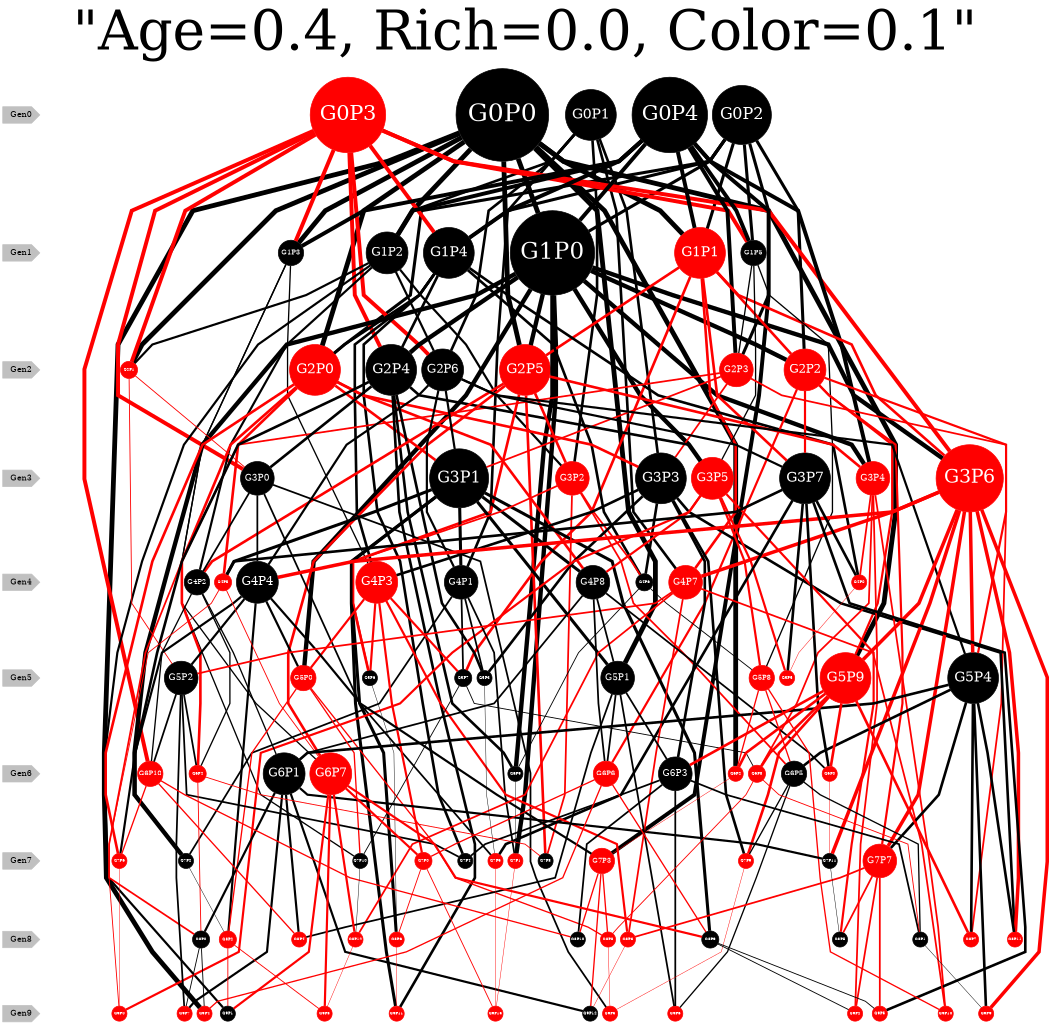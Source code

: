 graph "Age=0.4, Rich=0.0, Color=0.1" {
    label = <<FONT POINT-SIZE="80">"Age=0.4, Rich=0.0, Color=0.1"</FONT>>;
    labelloc=tp; rankdir=TD;graph [size=7, ratio=expand, splines=polyline, nodesep=0.1, ranksep=1];node[color=black style=filled shape=circle fontcolor=white fixedsize=true fontsize=4];edge[penwidth=.1];
    subgraph Generations {
        node[color=grey style=filled fontsize=12 shape=cds fontcolor=black fixedsize=false];edge[style=invis]
        Gen0 -- Gen1 -- Gen2 -- Gen3 -- Gen4 -- Gen5 -- Gen6 -- Gen7 -- Gen8 -- Gen9;
    }
    {rank=same;Gen0;G0P0;G0P1;G0P2;G0P3;G0P4;}
    {rank=same;Gen1;G1P0;G1P1;G1P2;G1P3;G1P4;G1P5;}
    {rank=same;Gen2;G2P0;G2P1;G2P2;G2P3;G2P4;G2P5;G2P6;}
    {rank=same;Gen3;G3P0;G3P1;G3P2;G3P3;G3P4;G3P5;G3P6;G3P7;}
    {rank=same;Gen4;G4P0;G4P1;G4P2;G4P3;G4P4;G4P5;G4P6;G4P7;G4P8;}
    {rank=same;Gen5;G5P0;G5P1;G5P2;G5P3;G5P4;G5P5;G5P6;G5P7;G5P8;G5P9;}
    {rank=same;Gen6;G6P0;G6P1;G6P2;G6P3;G6P4;G6P5;G6P6;G6P7;G6P8;G6P9;G6P10;}
    {rank=same;Gen7;G7P0;G7P1;G7P2;G7P3;G7P4;G7P5;G7P6;G7P7;G7P8;G7P9;G7P10;G7P11;}
    {rank=same;Gen8;G8P0;G8P1;G8P2;G8P3;G8P4;G8P5;G8P6;G8P7;G8P8;G8P9;G8P10;G8P11;G8P12;}
    {rank=same;Gen9;G9P0;G9P1;G9P2;G9P3;G9P4;G9P5;G9P6;G9P7;G9P8;G9P9;G9P10;G9P11;G9P12;G9P13;}
    G0P0 -- G1P0[color=black penwidth=7.0212765];
    G0P0 -- G1P1[color=black penwidth=7.0212765];
    G0P0 -- G1P2[color=black penwidth=7.0212765];
    G0P0 -- G1P3[color=black penwidth=7.0212765];
    G0P0 -- G2P0[color=black penwidth=7.0212765];
    G0P0 -- G2P1[color=black penwidth=7.0212765];
    G0P0 -- G2P5[color=black penwidth=7.0212765];
    G0P0 -- G5P1[color=black penwidth=7.0212765];
    G0P0 -- G5P9[color=black penwidth=7.0212765];
    G0P0 -- G6P2[color=black penwidth=7.0212765];
    G0P0 -- G9P4[color=black penwidth=7.0212765];
    G0P1 -- G1P2[color=black penwidth=3.8297873];
    G0P1 -- G2P6[color=black penwidth=3.8297873];
    G0P1 -- G3P2[color=black penwidth=3.8297873];
    G0P1 -- G3P3[color=black penwidth=3.8297873];
    G0P1 -- G4P1[color=black penwidth=3.8297873];
    G0P1 -- G4P7[color=black penwidth=3.8297873];
    G0P2 -- G1P0[color=black penwidth=4.468085];
    G0P2 -- G1P1[color=black penwidth=4.468085];
    G0P2 -- G1P4[color=black penwidth=4.468085];
    G0P2 -- G1P5[color=black penwidth=4.468085];
    G0P2 -- G2P0[color=black penwidth=4.468085];
    G0P2 -- G2P2[color=black penwidth=4.468085];
    G0P2 -- G2P3[color=black penwidth=4.468085];
    G0P3 -- G1P3[color=red penwidth=5.744681];
    G0P3 -- G1P4[color=red penwidth=5.744681];
    G0P3 -- G1P5[color=red penwidth=5.744681];
    G0P3 -- G2P1[color=red penwidth=5.744681];
    G0P3 -- G2P4[color=red penwidth=5.744681];
    G0P3 -- G2P6[color=red penwidth=5.744681];
    G0P3 -- G3P0[color=red penwidth=5.744681];
    G0P3 -- G3P6[color=red penwidth=5.744681];
    G0P3 -- G6P10[color=red penwidth=5.744681];
    G0P4 -- G1P0[color=black penwidth=5.744681];
    G0P4 -- G1P1[color=black penwidth=5.744681];
    G0P4 -- G1P2[color=black penwidth=5.744681];
    G0P4 -- G1P3[color=black penwidth=5.744681];
    G0P4 -- G1P4[color=black penwidth=5.744681];
    G0P4 -- G1P5[color=black penwidth=5.744681];
    G0P4 -- G2P3[color=black penwidth=5.744681];
    G0P4 -- G3P4[color=black penwidth=5.744681];
    G0P4 -- G7P3[color=black penwidth=5.744681];
    G1P0 -- G2P2[color=black penwidth=6.382979];
    G1P0 -- G2P4[color=black penwidth=6.382979];
    G1P0 -- G2P5[color=black penwidth=6.382979];
    G1P0 -- G3P4[color=black penwidth=6.382979];
    G1P0 -- G3P5[color=black penwidth=6.382979];
    G1P0 -- G3P6[color=black penwidth=6.382979];
    G1P0 -- G5P0[color=black penwidth=6.382979];
    G1P0 -- G6P9[color=black penwidth=6.382979];
    G1P0 -- G7P1[color=black penwidth=6.382979];
    G1P0 -- G7P2[color=black penwidth=6.382979];
    G1P1 -- G2P2[color=red penwidth=3.8297873];
    G1P1 -- G2P5[color=red penwidth=3.8297873];
    G1P1 -- G3P6[color=red penwidth=3.8297873];
    G1P1 -- G3P7[color=red penwidth=3.8297873];
    G1P1 -- G4P7[color=red penwidth=3.8297873];
    G1P1 -- G5P7[color=red penwidth=3.8297873];
    G1P2 -- G2P1[color=black penwidth=3.1914895];
    G1P2 -- G2P6[color=black penwidth=3.1914895];
    G1P2 -- G3P2[color=black penwidth=3.1914895];
    G1P2 -- G4P2[color=black penwidth=3.1914895];
    G1P2 -- G9P1[color=black penwidth=3.1914895];
    G1P3 -- G4P3[color=black penwidth=1.9148936];
    G1P3 -- G6P7[color=black penwidth=1.9148936];
    G1P3 -- G7P10[color=black penwidth=1.9148936];
    G1P4 -- G2P0[color=black penwidth=3.8297873];
    G1P4 -- G2P4[color=black penwidth=3.8297873];
    G1P4 -- G4P0[color=black penwidth=3.8297873];
    G1P4 -- G4P3[color=black penwidth=3.8297873];
    G1P4 -- G4P6[color=black penwidth=3.8297873];
    G1P4 -- G7P4[color=black penwidth=3.8297873];
    G1P5 -- G2P3[color=black penwidth=1.9148936];
    G1P5 -- G3P5[color=black penwidth=1.9148936];
    G1P5 -- G5P8[color=black penwidth=1.9148936];
    G2P0 -- G3P1[color=red penwidth=3.8297873];
    G2P0 -- G3P3[color=red penwidth=3.8297873];
    G2P0 -- G4P5[color=red penwidth=3.8297873];
    G2P0 -- G4P8[color=red penwidth=3.8297873];
    G2P0 -- G6P4[color=red penwidth=3.8297873];
    G2P0 -- G7P6[color=red penwidth=3.8297873];
    G2P1 -- G3P0[color=red penwidth=1.2765957];
    G2P1 -- G5P2[color=red penwidth=1.2765957];
    G2P2 -- G3P7[color=red penwidth=3.1914895];
    G2P2 -- G5P4[color=red penwidth=3.1914895];
    G2P2 -- G5P9[color=red penwidth=3.1914895];
    G2P2 -- G6P6[color=red penwidth=3.1914895];
    G2P2 -- G7P7[color=red penwidth=3.1914895];
    G2P3 -- G3P1[color=red penwidth=2.5531914];
    G2P3 -- G3P3[color=red penwidth=2.5531914];
    G2P3 -- G8P0[color=red penwidth=2.5531914];
    G2P3 -- G8P7[color=red penwidth=2.5531914];
    G2P4 -- G3P0[color=black penwidth=3.8297873];
    G2P4 -- G3P5[color=black penwidth=3.8297873];
    G2P4 -- G5P3[color=black penwidth=3.8297873];
    G2P4 -- G6P9[color=black penwidth=3.8297873];
    G2P4 -- G7P2[color=black penwidth=3.8297873];
    G2P4 -- G9P11[color=black penwidth=3.8297873];
    G2P5 -- G3P2[color=red penwidth=3.8297873];
    G2P5 -- G3P4[color=red penwidth=3.8297873];
    G2P5 -- G4P2[color=red penwidth=3.8297873];
    G2P5 -- G5P6[color=red penwidth=3.8297873];
    G2P5 -- G6P7[color=red penwidth=3.8297873];
    G2P5 -- G7P8[color=red penwidth=3.8297873];
    G2P6 -- G3P1[color=black penwidth=3.1914895];
    G2P6 -- G3P7[color=black penwidth=3.1914895];
    G2P6 -- G4P1[color=black penwidth=3.1914895];
    G2P6 -- G4P4[color=black penwidth=3.1914895];
    G2P6 -- G5P4[color=black penwidth=3.1914895];
    G3P0 -- G4P2[color=black penwidth=2.5531914];
    G3P0 -- G4P4[color=black penwidth=2.5531914];
    G3P0 -- G7P5[color=black penwidth=2.5531914];
    G3P0 -- G9P3[color=black penwidth=2.5531914];
    G3P1 -- G4P1[color=black penwidth=4.468085];
    G3P1 -- G4P5[color=black penwidth=4.468085];
    G3P1 -- G4P8[color=black penwidth=4.468085];
    G3P1 -- G5P1[color=black penwidth=4.468085];
    G3P1 -- G8P6[color=black penwidth=4.468085];
    G3P1 -- G8P9[color=black penwidth=4.468085];
    G3P1 -- G9P11[color=black penwidth=4.468085];
    G3P2 -- G4P6[color=red penwidth=2.5531914];
    G3P2 -- G5P6[color=red penwidth=2.5531914];
    G3P2 -- G6P5[color=red penwidth=2.5531914];
    G3P2 -- G7P8[color=red penwidth=2.5531914];
    G3P3 -- G4P3[color=black penwidth=3.8297873];
    G3P3 -- G4P6[color=black penwidth=3.8297873];
    G3P3 -- G5P3[color=black penwidth=3.8297873];
    G3P3 -- G6P3[color=black penwidth=3.8297873];
    G3P3 -- G7P9[color=black penwidth=3.8297873];
    G3P3 -- G8P11[color=black penwidth=3.8297873];
    G3P4 -- G4P0[color=red penwidth=2.5531914];
    G3P4 -- G6P8[color=red penwidth=2.5531914];
    G3P4 -- G9P2[color=red penwidth=2.5531914];
    G3P4 -- G9P10[color=red penwidth=2.5531914];
    G3P5 -- G4P8[color=red penwidth=3.1914895];
    G3P5 -- G5P5[color=red penwidth=3.1914895];
    G3P5 -- G5P8[color=red penwidth=3.1914895];
    G3P5 -- G8P5[color=red penwidth=3.1914895];
    G3P5 -- G9P0[color=red penwidth=3.1914895];
    G3P6 -- G4P4[color=red penwidth=5.106383];
    G3P6 -- G4P7[color=red penwidth=5.106383];
    G3P6 -- G5P4[color=red penwidth=5.106383];
    G3P6 -- G5P9[color=red penwidth=5.106383];
    G3P6 -- G7P7[color=red penwidth=5.106383];
    G3P6 -- G7P11[color=red penwidth=5.106383];
    G3P6 -- G8P11[color=red penwidth=5.106383];
    G3P6 -- G9P9[color=red penwidth=5.106383];
    G3P7 -- G4P0[color=black penwidth=3.8297873];
    G3P7 -- G4P5[color=black penwidth=3.8297873];
    G3P7 -- G5P5[color=black penwidth=3.8297873];
    G3P7 -- G6P0[color=black penwidth=3.8297873];
    G3P7 -- G7P5[color=black penwidth=3.8297873];
    G3P7 -- G9P5[color=black penwidth=3.8297873];
    G4P0 -- G5P5[color=red penwidth=0.63829786];
    G4P1 -- G5P3[color=black penwidth=2.5531914];
    G4P1 -- G5P7[color=black penwidth=2.5531914];
    G4P1 -- G7P1[color=black penwidth=2.5531914];
    G4P1 -- G7P2[color=black penwidth=2.5531914];
    G4P2 -- G6P1[color=black penwidth=1.9148936];
    G4P2 -- G6P4[color=black penwidth=1.9148936];
    G4P2 -- G6P10[color=black penwidth=1.9148936];
    G4P3 -- G5P0[color=red penwidth=3.1914895];
    G4P3 -- G5P6[color=red penwidth=3.1914895];
    G4P3 -- G5P7[color=red penwidth=3.1914895];
    G4P3 -- G7P0[color=red penwidth=3.1914895];
    G4P3 -- G8P3[color=red penwidth=3.1914895];
    G4P4 -- G5P0[color=black penwidth=3.1914895];
    G4P4 -- G5P2[color=black penwidth=3.1914895];
    G4P4 -- G7P3[color=black penwidth=3.1914895];
    G4P4 -- G7P6[color=black penwidth=3.1914895];
    G4P4 -- G8P2[color=black penwidth=3.1914895];
    G4P5 -- G6P7[color=red penwidth=1.2765957];
    G4P5 -- G9P0[color=red penwidth=1.2765957];
    G4P6 -- G5P8[color=black penwidth=1.2765957];
    G4P6 -- G6P9[color=black penwidth=1.2765957];
    G4P7 -- G5P2[color=red penwidth=2.5531914];
    G4P7 -- G8P3[color=red penwidth=2.5531914];
    G4P7 -- G8P12[color=red penwidth=2.5531914];
    G4P7 -- G9P10[color=red penwidth=2.5531914];
    G4P8 -- G5P1[color=black penwidth=2.5531914];
    G4P8 -- G6P0[color=black penwidth=2.5531914];
    G4P8 -- G6P1[color=black penwidth=2.5531914];
    G4P8 -- G6P6[color=black penwidth=2.5531914];
    G5P0 -- G7P10[color=red penwidth=1.9148936];
    G5P0 -- G8P2[color=red penwidth=1.9148936];
    G5P0 -- G8P8[color=red penwidth=1.9148936];
    G5P1 -- G6P3[color=black penwidth=2.5531914];
    G5P1 -- G6P6[color=black penwidth=2.5531914];
    G5P1 -- G8P4[color=black penwidth=2.5531914];
    G5P1 -- G9P6[color=black penwidth=2.5531914];
    G5P2 -- G6P4[color=black penwidth=2.5531914];
    G5P2 -- G6P10[color=black penwidth=2.5531914];
    G5P2 -- G7P4[color=black penwidth=2.5531914];
    G5P2 -- G9P7[color=black penwidth=2.5531914];
    G5P3 -- G7P5[color=black penwidth=0.63829786];
    G5P4 -- G6P1[color=black penwidth=3.8297873];
    G5P4 -- G6P5[color=black penwidth=3.8297873];
    G5P4 -- G7P7[color=black penwidth=3.8297873];
    G5P4 -- G8P7[color=black penwidth=3.8297873];
    G5P4 -- G8P11[color=black penwidth=3.8297873];
    G5P4 -- G9P9[color=black penwidth=3.8297873];
    G5P6 -- G8P6[color=black penwidth=0.63829786];
    G5P7 -- G6P8[color=black penwidth=1.2765957];
    G5P7 -- G7P10[color=black penwidth=1.2765957];
    G5P8 -- G6P2[color=red penwidth=1.9148936];
    G5P8 -- G6P5[color=red penwidth=1.9148936];
    G5P8 -- G9P10[color=red penwidth=1.9148936];
    G5P9 -- G6P0[color=red penwidth=3.8297873];
    G5P9 -- G6P2[color=red penwidth=3.8297873];
    G5P9 -- G6P3[color=red penwidth=3.8297873];
    G5P9 -- G6P8[color=red penwidth=3.8297873];
    G5P9 -- G7P9[color=red penwidth=3.8297873];
    G5P9 -- G8P7[color=red penwidth=3.8297873];
    G6P0 -- G7P11[color=red penwidth=0.63829786];
    G6P1 -- G7P11[color=black penwidth=3.1914895];
    G6P1 -- G8P0[color=black penwidth=3.1914895];
    G6P1 -- G8P4[color=black penwidth=3.1914895];
    G6P1 -- G9P7[color=black penwidth=3.1914895];
    G6P1 -- G9P12[color=black penwidth=3.1914895];
    G6P2 -- G7P3[color=red penwidth=0.63829786];
    G6P3 -- G7P4[color=black penwidth=2.5531914];
    G6P3 -- G8P1[color=black penwidth=2.5531914];
    G6P3 -- G8P10[color=black penwidth=2.5531914];
    G6P3 -- G9P6[color=black penwidth=2.5531914];
    G6P4 -- G7P8[color=red penwidth=1.2765957];
    G6P4 -- G8P0[color=red penwidth=1.2765957];
    G6P5 -- G7P9[color=black penwidth=1.9148936];
    G6P5 -- G8P1[color=black penwidth=1.9148936];
    G6P5 -- G9P6[color=black penwidth=1.9148936];
    G6P6 -- G7P0[color=red penwidth=1.9148936];
    G6P6 -- G8P9[color=red penwidth=1.9148936];
    G6P6 -- G9P4[color=red penwidth=1.9148936];
    G6P7 -- G7P0[color=red penwidth=3.1914895];
    G6P7 -- G8P9[color=red penwidth=3.1914895];
    G6P7 -- G8P12[color=red penwidth=3.1914895];
    G6P7 -- G9P1[color=red penwidth=3.1914895];
    G6P7 -- G9P8[color=red penwidth=3.1914895];
    G6P8 -- G8P1[color=red penwidth=1.2765957];
    G6P8 -- G8P8[color=red penwidth=1.2765957];
    G6P9 -- G7P1[color=black penwidth=0.63829786];
    G6P10 -- G7P6[color=red penwidth=1.9148936];
    G6P10 -- G8P4[color=red penwidth=1.9148936];
    G6P10 -- G8P10[color=red penwidth=1.9148936];
    G7P0 -- G8P6[color=red penwidth=1.2765957];
    G7P0 -- G9P13[color=red penwidth=1.2765957];
    G7P1 -- G9P13[color=red penwidth=0.63829786];
    G7P2 -- G8P2[color=black penwidth=0.63829786];
    G7P3 -- G8P8[color=red penwidth=1.9148936];
    G7P3 -- G8P10[color=red penwidth=1.9148936];
    G7P3 -- G9P12[color=red penwidth=1.9148936];
    G7P5 -- G9P13[color=red penwidth=0.63829786];
    G7P6 -- G9P0[color=red penwidth=0.63829786];
    G7P7 -- G8P3[color=red penwidth=2.5531914];
    G7P7 -- G8P5[color=red penwidth=2.5531914];
    G7P7 -- G9P2[color=red penwidth=2.5531914];
    G7P7 -- G9P5[color=red penwidth=2.5531914];
    G7P9 -- G9P3[color=red penwidth=0.63829786];
    G7P10 -- G8P12[color=black penwidth=0.63829786];
    G7P11 -- G8P5[color=black penwidth=0.63829786];
    G8P0 -- G9P4[color=black penwidth=1.2765957];
    G8P0 -- G9P7[color=black penwidth=1.2765957];
    G8P1 -- G9P9[color=black penwidth=0.63829786];
    G8P2 -- G9P1[color=red penwidth=1.2765957];
    G8P2 -- G9P8[color=red penwidth=1.2765957];
    G8P3 -- G9P12[color=red penwidth=0.63829786];
    G8P6 -- G9P11[color=red penwidth=0.63829786];
    G8P8 -- G9P3[color=red penwidth=0.63829786];
    G8P9 -- G9P2[color=black penwidth=1.2765957];
    G8P9 -- G9P5[color=black penwidth=1.2765957];
    G8P12 -- G9P8[color=red penwidth=0.63829786];
    G0P0 [color=black]
    G0P1 [color=black]
    G0P2 [color=black]
    G0P3 [color=red]
    G0P4 [color=black]
    G1P0 [color=black]
    G1P1 [color=red]
    G1P2 [color=black]
    G1P3 [color=black]
    G1P4 [color=black]
    G1P5 [color=black]
    G2P0 [color=red]
    G2P1 [color=red]
    G2P2 [color=red]
    G2P3 [color=red]
    G2P4 [color=black]
    G2P5 [color=red]
    G2P6 [color=black]
    G3P0 [color=black]
    G3P1 [color=black]
    G3P2 [color=red]
    G3P3 [color=black]
    G3P4 [color=red]
    G3P5 [color=red]
    G3P6 [color=red]
    G3P7 [color=black]
    G4P0 [color=red]
    G4P1 [color=black]
    G4P2 [color=black]
    G4P3 [color=red]
    G4P4 [color=black]
    G4P5 [color=red]
    G4P6 [color=black]
    G4P7 [color=red]
    G4P8 [color=black]
    G5P0 [color=red]
    G5P1 [color=black]
    G5P2 [color=black]
    G5P3 [color=black]
    G5P4 [color=black]
    G5P5 [color=red]
    G5P6 [color=black]
    G5P7 [color=black]
    G5P8 [color=red]
    G5P9 [color=red]
    G6P0 [color=red]
    G6P1 [color=black]
    G6P2 [color=red]
    G6P3 [color=black]
    G6P4 [color=red]
    G6P5 [color=black]
    G6P6 [color=red]
    G6P7 [color=red]
    G6P8 [color=red]
    G6P9 [color=black]
    G6P10 [color=red]
    G7P0 [color=red]
    G7P1 [color=red]
    G7P2 [color=black]
    G7P3 [color=red]
    G7P4 [color=black]
    G7P5 [color=red]
    G7P6 [color=red]
    G7P7 [color=red]
    G7P8 [color=black]
    G7P9 [color=red]
    G7P10 [color=black]
    G7P11 [color=black]
    G8P0 [color=black]
    G8P1 [color=black]
    G8P2 [color=red]
    G8P3 [color=red]
    G8P4 [color=red]
    G8P5 [color=black]
    G8P6 [color=red]
    G8P7 [color=red]
    G8P8 [color=red]
    G8P9 [color=black]
    G8P10 [color=black]
    G8P11 [color=red]
    G8P12 [color=red]
    G9P0 [color=red]
    G9P1 [color=black]
    G9P2 [color=red]
    G9P3 [color=red]
    G9P4 [color=red]
    G9P5 [color=red]
    G9P6 [color=red]
    G9P7 [color=red]
    G9P8 [color=red]
    G9P9 [color=red]
    G9P10 [color=red]
    G9P11 [color=red]
    G9P12 [color=black]
    G9P13 [color=red]
    G0P0 [width=1.8723404 fontsize=37]
    G0P1 [width=1.0212766 fontsize=20]
    G0P2 [width=1.1914893 fontsize=23]
    G0P3 [width=1.531915 fontsize=30]
    G0P4 [width=1.531915 fontsize=30]
    G1P0 [width=1.7021277 fontsize=34]
    G1P1 [width=1.0212766 fontsize=20]
    G1P2 [width=0.85106385 fontsize=17]
    G1P3 [width=0.5106383 fontsize=10]
    G1P4 [width=1.0212766 fontsize=20]
    G1P5 [width=0.5106383 fontsize=10]
    G2P0 [width=1.0212766 fontsize=20]
    G2P1 [width=0.34042552 fontsize=6]
    G2P2 [width=0.85106385 fontsize=17]
    G2P3 [width=0.68085104 fontsize=13]
    G2P4 [width=1.0212766 fontsize=20]
    G2P5 [width=1.0212766 fontsize=20]
    G2P6 [width=0.85106385 fontsize=17]
    G3P0 [width=0.68085104 fontsize=13]
    G3P1 [width=1.1914893 fontsize=23]
    G3P2 [width=0.68085104 fontsize=13]
    G3P3 [width=1.0212766 fontsize=20]
    G3P4 [width=0.68085104 fontsize=13]
    G3P5 [width=0.85106385 fontsize=17]
    G3P6 [width=1.3617021 fontsize=27]
    G3P7 [width=1.0212766 fontsize=20]
    G4P0 [width=0.3 fontsize=6]
    G4P1 [width=0.68085104 fontsize=13]
    G4P2 [width=0.5106383 fontsize=10]
    G4P3 [width=0.85106385 fontsize=17]
    G4P4 [width=0.85106385 fontsize=17]
    G4P5 [width=0.34042552 fontsize=6]
    G4P6 [width=0.34042552 fontsize=6]
    G4P7 [width=0.68085104 fontsize=13]
    G4P8 [width=0.68085104 fontsize=13]
    G5P0 [width=0.5106383 fontsize=10]
    G5P1 [width=0.68085104 fontsize=13]
    G5P2 [width=0.68085104 fontsize=13]
    G5P3 [width=0.3 fontsize=6]
    G5P4 [width=1.0212766 fontsize=20]
    G5P5 [width=0.3 fontsize=6]
    G5P6 [width=0.3 fontsize=6]
    G5P7 [width=0.34042552 fontsize=6]
    G5P8 [width=0.5106383 fontsize=10]
    G5P9 [width=1.0212766 fontsize=20]
    G6P0 [width=0.3 fontsize=6]
    G6P1 [width=0.85106385 fontsize=17]
    G6P2 [width=0.3 fontsize=6]
    G6P3 [width=0.68085104 fontsize=13]
    G6P4 [width=0.34042552 fontsize=6]
    G6P5 [width=0.5106383 fontsize=10]
    G6P6 [width=0.5106383 fontsize=10]
    G6P7 [width=0.85106385 fontsize=17]
    G6P8 [width=0.34042552 fontsize=6]
    G6P9 [width=0.3 fontsize=6]
    G6P10 [width=0.5106383 fontsize=10]
    G7P0 [width=0.34042552 fontsize=6]
    G7P1 [width=0.3 fontsize=6]
    G7P2 [width=0.3 fontsize=6]
    G7P3 [width=0.5106383 fontsize=10]
    G7P4 [width=0.3 fontsize=6]
    G7P5 [width=0.3 fontsize=6]
    G7P6 [width=0.3 fontsize=6]
    G7P7 [width=0.68085104 fontsize=13]
    G7P8 [width=0.3 fontsize=6]
    G7P9 [width=0.3 fontsize=6]
    G7P10 [width=0.3 fontsize=6]
    G7P11 [width=0.3 fontsize=6]
    G8P0 [width=0.34042552 fontsize=6]
    G8P1 [width=0.3 fontsize=6]
    G8P2 [width=0.34042552 fontsize=6]
    G8P3 [width=0.3 fontsize=6]
    G8P4 [width=0.3 fontsize=6]
    G8P5 [width=0.3 fontsize=6]
    G8P6 [width=0.3 fontsize=6]
    G8P7 [width=0.3 fontsize=6]
    G8P8 [width=0.3 fontsize=6]
    G8P9 [width=0.34042552 fontsize=6]
    G8P10 [width=0.3 fontsize=6]
    G8P11 [width=0.3 fontsize=6]
    G8P12 [width=0.3 fontsize=6]
    G9P0 [width=0.3 fontsize=6]
    G9P1 [width=0.3 fontsize=6]
    G9P2 [width=0.3 fontsize=6]
    G9P3 [width=0.3 fontsize=6]
    G9P4 [width=0.3 fontsize=6]
    G9P5 [width=0.3 fontsize=6]
    G9P6 [width=0.3 fontsize=6]
    G9P7 [width=0.3 fontsize=6]
    G9P8 [width=0.3 fontsize=6]
    G9P9 [width=0.3 fontsize=6]
    G9P10 [width=0.3 fontsize=6]
    G9P11 [width=0.3 fontsize=6]
    G9P12 [width=0.3 fontsize=6]
    G9P13 [width=0.3 fontsize=6]
}
